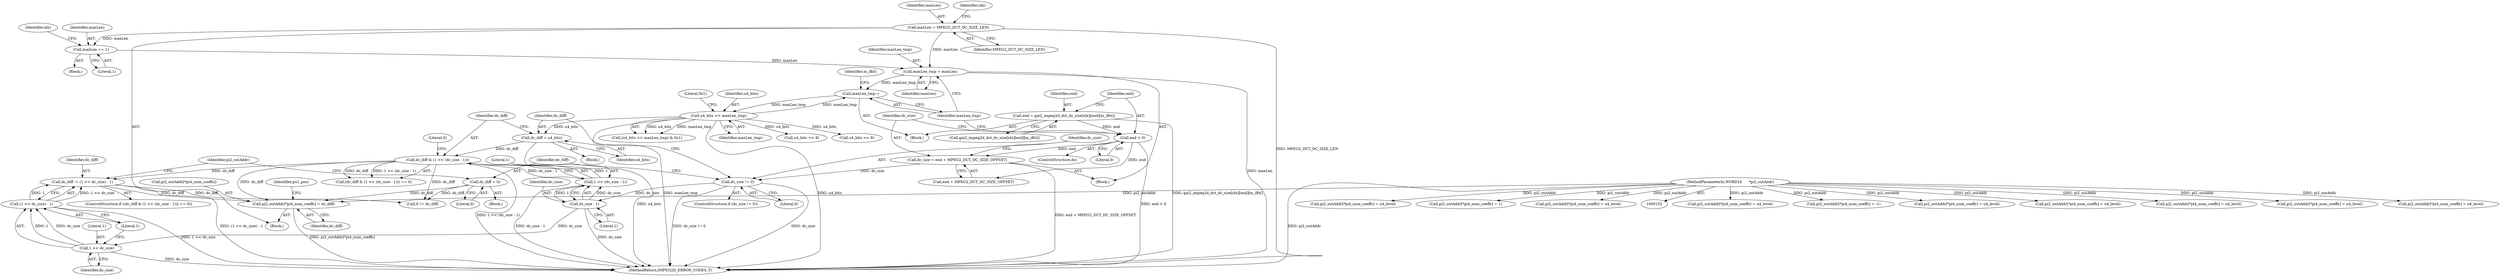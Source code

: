 digraph "0_Android_8b4ed5a23175b7ffa56eea4678db7287f825e985@pointer" {
"1000303" [label="(Call,pi2_outAddr[*pi4_num_coeffs] = dc_diff)"];
"1000291" [label="(Call,dc_diff -= (1 << dc_size) - 1)"];
"1000293" [label="(Call,(1 << dc_size) - 1)"];
"1000294" [label="(Call,1 << dc_size)"];
"1000287" [label="(Call,dc_size - 1)"];
"1000273" [label="(Call,dc_size != 0)"];
"1000267" [label="(Call,dc_size = end + MPEG2_DCT_DC_SIZE_OFFSET)"];
"1000264" [label="(Call,end > 0)"];
"1000255" [label="(Call,end = gai2_impeg2d_dct_dc_size[idx][end][m_iBit])"];
"1000283" [label="(Call,dc_diff & (1 << (dc_size - 1)))"];
"1000278" [label="(Call,dc_diff = u4_bits)"];
"1000251" [label="(Call,u4_bits >> maxLen_tmp)"];
"1000244" [label="(Call,maxLen_tmp--)"];
"1000238" [label="(Call,maxLen_tmp = maxLen)"];
"1000216" [label="(Call,maxLen = MPEG2_DCT_DC_SIZE_LEN)"];
"1000227" [label="(Call,maxLen += 1)"];
"1000285" [label="(Call,1 << (dc_size - 1))"];
"1000300" [label="(Call,dc_diff = 0)"];
"1000154" [label="(MethodParameterIn,WORD16      *pi2_outAddr)"];
"1000295" [label="(Literal,1)"];
"1000311" [label="(Identifier,pu1_pos)"];
"1000274" [label="(Identifier,dc_size)"];
"1000264" [label="(Call,end > 0)"];
"1000265" [label="(Identifier,end)"];
"1000302" [label="(Literal,0)"];
"1000227" [label="(Call,maxLen += 1)"];
"1000280" [label="(Identifier,u4_bits)"];
"1000636" [label="(Call,pi2_outAddr[*pi4_num_coeffs] = u4_level)"];
"1000291" [label="(Call,dc_diff -= (1 << dc_size) - 1)"];
"1000255" [label="(Call,end = gai2_impeg2d_dct_dc_size[idx][end][m_iBit])"];
"1000257" [label="(Call,gai2_impeg2d_dct_dc_size[idx][end][m_iBit])"];
"1000218" [label="(Identifier,MPEG2_DCT_DC_SIZE_LEN)"];
"1000347" [label="(Call,pi2_outAddr[*pi4_num_coeffs] = -1)"];
"1000289" [label="(Literal,1)"];
"1000211" [label="(Block,)"];
"1000425" [label="(Call,u4_bits >> 8)"];
"1000299" [label="(Block,)"];
"1000256" [label="(Identifier,end)"];
"1000269" [label="(Call,end + MPEG2_DCT_DC_SIZE_OFFSET)"];
"1000290" [label="(Literal,0)"];
"1000281" [label="(ControlStructure,if ((dc_diff & (1 << (dc_size - 1))) == 0))"];
"1000891" [label="(Call,pi2_outAddr[*pi4_num_coeffs] = u4_level)"];
"1001064" [label="(MethodReturn,IMPEG2D_ERROR_CODES_T)"];
"1000238" [label="(Call,maxLen_tmp = maxLen)"];
"1000706" [label="(Call,pi2_outAddr[*pi4_num_coeffs] = u4_level)"];
"1000279" [label="(Identifier,dc_diff)"];
"1000226" [label="(Block,)"];
"1000240" [label="(Identifier,maxLen)"];
"1000950" [label="(Call,pi2_outAddr[*pi4_num_coeffs] = u4_level)"];
"1000285" [label="(Call,1 << (dc_size - 1))"];
"1000278" [label="(Call,dc_diff = u4_bits)"];
"1000216" [label="(Call,maxLen = MPEG2_DCT_DC_SIZE_LEN)"];
"1000750" [label="(Call,u4_bits >> 8)"];
"1000286" [label="(Literal,1)"];
"1001020" [label="(Call,pi2_outAddr[*pi4_num_coeffs] = u4_level)"];
"1000231" [label="(Identifier,idx)"];
"1000251" [label="(Call,u4_bits >> maxLen_tmp)"];
"1000254" [label="(Literal,0x1)"];
"1000283" [label="(Call,dc_diff & (1 << (dc_size - 1)))"];
"1000287" [label="(Call,dc_size - 1)"];
"1000242" [label="(ControlStructure,do)"];
"1000282" [label="(Call,(dc_diff & (1 << (dc_size - 1))) == 0)"];
"1000794" [label="(Call,pi2_outAddr[*pi4_num_coeffs] = u4_level)"];
"1000253" [label="(Identifier,maxLen_tmp)"];
"1000239" [label="(Identifier,maxLen_tmp)"];
"1000252" [label="(Identifier,u4_bits)"];
"1000284" [label="(Identifier,dc_diff)"];
"1000250" [label="(Call,(u4_bits >> maxLen_tmp) & 0x1)"];
"1000301" [label="(Identifier,dc_diff)"];
"1000247" [label="(Identifier,m_iBit)"];
"1000245" [label="(Identifier,maxLen_tmp)"];
"1000467" [label="(Call,pi2_outAddr[*pi4_num_coeffs] = u4_level)"];
"1000288" [label="(Identifier,dc_size)"];
"1000229" [label="(Literal,1)"];
"1000244" [label="(Call,maxLen_tmp--)"];
"1000303" [label="(Call,pi2_outAddr[*pi4_num_coeffs] = dc_diff)"];
"1000154" [label="(MethodParameterIn,WORD16      *pi2_outAddr)"];
"1000308" [label="(Identifier,dc_diff)"];
"1000268" [label="(Identifier,dc_size)"];
"1000304" [label="(Call,pi2_outAddr[*pi4_num_coeffs])"];
"1000272" [label="(ControlStructure,if (dc_size != 0))"];
"1000276" [label="(Block,)"];
"1000217" [label="(Identifier,maxLen)"];
"1000300" [label="(Call,dc_diff = 0)"];
"1000305" [label="(Identifier,pi2_outAddr)"];
"1000297" [label="(Literal,1)"];
"1000267" [label="(Call,dc_size = end + MPEG2_DCT_DC_SIZE_OFFSET)"];
"1000232" [label="(Block,)"];
"1000321" [label="(Call,0 != dc_diff)"];
"1000356" [label="(Call,pi2_outAddr[*pi4_num_coeffs] = 1)"];
"1000294" [label="(Call,1 << dc_size)"];
"1000273" [label="(Call,dc_size != 0)"];
"1000275" [label="(Literal,0)"];
"1000220" [label="(Identifier,idx)"];
"1000292" [label="(Identifier,dc_diff)"];
"1000293" [label="(Call,(1 << dc_size) - 1)"];
"1000296" [label="(Identifier,dc_size)"];
"1000243" [label="(Block,)"];
"1000577" [label="(Call,pi2_outAddr[*pi4_num_coeffs] = u4_level)"];
"1000228" [label="(Identifier,maxLen)"];
"1000266" [label="(Literal,0)"];
"1000303" -> "1000211"  [label="AST: "];
"1000303" -> "1000308"  [label="CFG: "];
"1000304" -> "1000303"  [label="AST: "];
"1000308" -> "1000303"  [label="AST: "];
"1000311" -> "1000303"  [label="CFG: "];
"1000303" -> "1001064"  [label="DDG: pi2_outAddr[*pi4_num_coeffs]"];
"1000291" -> "1000303"  [label="DDG: dc_diff"];
"1000283" -> "1000303"  [label="DDG: dc_diff"];
"1000300" -> "1000303"  [label="DDG: dc_diff"];
"1000154" -> "1000303"  [label="DDG: pi2_outAddr"];
"1000291" -> "1000281"  [label="AST: "];
"1000291" -> "1000293"  [label="CFG: "];
"1000292" -> "1000291"  [label="AST: "];
"1000293" -> "1000291"  [label="AST: "];
"1000305" -> "1000291"  [label="CFG: "];
"1000291" -> "1001064"  [label="DDG: (1 << dc_size) - 1"];
"1000293" -> "1000291"  [label="DDG: 1 << dc_size"];
"1000293" -> "1000291"  [label="DDG: 1"];
"1000283" -> "1000291"  [label="DDG: dc_diff"];
"1000291" -> "1000321"  [label="DDG: dc_diff"];
"1000293" -> "1000297"  [label="CFG: "];
"1000294" -> "1000293"  [label="AST: "];
"1000297" -> "1000293"  [label="AST: "];
"1000293" -> "1001064"  [label="DDG: 1 << dc_size"];
"1000294" -> "1000293"  [label="DDG: 1"];
"1000294" -> "1000293"  [label="DDG: dc_size"];
"1000294" -> "1000296"  [label="CFG: "];
"1000295" -> "1000294"  [label="AST: "];
"1000296" -> "1000294"  [label="AST: "];
"1000297" -> "1000294"  [label="CFG: "];
"1000294" -> "1001064"  [label="DDG: dc_size"];
"1000287" -> "1000294"  [label="DDG: dc_size"];
"1000287" -> "1000285"  [label="AST: "];
"1000287" -> "1000289"  [label="CFG: "];
"1000288" -> "1000287"  [label="AST: "];
"1000289" -> "1000287"  [label="AST: "];
"1000285" -> "1000287"  [label="CFG: "];
"1000287" -> "1001064"  [label="DDG: dc_size"];
"1000287" -> "1000285"  [label="DDG: dc_size"];
"1000287" -> "1000285"  [label="DDG: 1"];
"1000273" -> "1000287"  [label="DDG: dc_size"];
"1000273" -> "1000272"  [label="AST: "];
"1000273" -> "1000275"  [label="CFG: "];
"1000274" -> "1000273"  [label="AST: "];
"1000275" -> "1000273"  [label="AST: "];
"1000279" -> "1000273"  [label="CFG: "];
"1000301" -> "1000273"  [label="CFG: "];
"1000273" -> "1001064"  [label="DDG: dc_size"];
"1000273" -> "1001064"  [label="DDG: dc_size != 0"];
"1000267" -> "1000273"  [label="DDG: dc_size"];
"1000267" -> "1000232"  [label="AST: "];
"1000267" -> "1000269"  [label="CFG: "];
"1000268" -> "1000267"  [label="AST: "];
"1000269" -> "1000267"  [label="AST: "];
"1000274" -> "1000267"  [label="CFG: "];
"1000267" -> "1001064"  [label="DDG: end + MPEG2_DCT_DC_SIZE_OFFSET"];
"1000264" -> "1000267"  [label="DDG: end"];
"1000264" -> "1000242"  [label="AST: "];
"1000264" -> "1000266"  [label="CFG: "];
"1000265" -> "1000264"  [label="AST: "];
"1000266" -> "1000264"  [label="AST: "];
"1000245" -> "1000264"  [label="CFG: "];
"1000268" -> "1000264"  [label="CFG: "];
"1000264" -> "1001064"  [label="DDG: end > 0"];
"1000255" -> "1000264"  [label="DDG: end"];
"1000264" -> "1000269"  [label="DDG: end"];
"1000255" -> "1000243"  [label="AST: "];
"1000255" -> "1000257"  [label="CFG: "];
"1000256" -> "1000255"  [label="AST: "];
"1000257" -> "1000255"  [label="AST: "];
"1000265" -> "1000255"  [label="CFG: "];
"1000255" -> "1001064"  [label="DDG: gai2_impeg2d_dct_dc_size[idx][end][m_iBit]"];
"1000283" -> "1000282"  [label="AST: "];
"1000283" -> "1000285"  [label="CFG: "];
"1000284" -> "1000283"  [label="AST: "];
"1000285" -> "1000283"  [label="AST: "];
"1000290" -> "1000283"  [label="CFG: "];
"1000283" -> "1001064"  [label="DDG: 1 << (dc_size - 1)"];
"1000283" -> "1000282"  [label="DDG: dc_diff"];
"1000283" -> "1000282"  [label="DDG: 1 << (dc_size - 1)"];
"1000278" -> "1000283"  [label="DDG: dc_diff"];
"1000285" -> "1000283"  [label="DDG: 1"];
"1000285" -> "1000283"  [label="DDG: dc_size - 1"];
"1000283" -> "1000321"  [label="DDG: dc_diff"];
"1000278" -> "1000276"  [label="AST: "];
"1000278" -> "1000280"  [label="CFG: "];
"1000279" -> "1000278"  [label="AST: "];
"1000280" -> "1000278"  [label="AST: "];
"1000284" -> "1000278"  [label="CFG: "];
"1000278" -> "1001064"  [label="DDG: u4_bits"];
"1000251" -> "1000278"  [label="DDG: u4_bits"];
"1000251" -> "1000250"  [label="AST: "];
"1000251" -> "1000253"  [label="CFG: "];
"1000252" -> "1000251"  [label="AST: "];
"1000253" -> "1000251"  [label="AST: "];
"1000254" -> "1000251"  [label="CFG: "];
"1000251" -> "1001064"  [label="DDG: maxLen_tmp"];
"1000251" -> "1001064"  [label="DDG: u4_bits"];
"1000251" -> "1000244"  [label="DDG: maxLen_tmp"];
"1000251" -> "1000250"  [label="DDG: u4_bits"];
"1000251" -> "1000250"  [label="DDG: maxLen_tmp"];
"1000244" -> "1000251"  [label="DDG: maxLen_tmp"];
"1000251" -> "1000425"  [label="DDG: u4_bits"];
"1000251" -> "1000750"  [label="DDG: u4_bits"];
"1000244" -> "1000243"  [label="AST: "];
"1000244" -> "1000245"  [label="CFG: "];
"1000245" -> "1000244"  [label="AST: "];
"1000247" -> "1000244"  [label="CFG: "];
"1000238" -> "1000244"  [label="DDG: maxLen_tmp"];
"1000238" -> "1000232"  [label="AST: "];
"1000238" -> "1000240"  [label="CFG: "];
"1000239" -> "1000238"  [label="AST: "];
"1000240" -> "1000238"  [label="AST: "];
"1000245" -> "1000238"  [label="CFG: "];
"1000238" -> "1001064"  [label="DDG: maxLen"];
"1000216" -> "1000238"  [label="DDG: maxLen"];
"1000227" -> "1000238"  [label="DDG: maxLen"];
"1000216" -> "1000211"  [label="AST: "];
"1000216" -> "1000218"  [label="CFG: "];
"1000217" -> "1000216"  [label="AST: "];
"1000218" -> "1000216"  [label="AST: "];
"1000220" -> "1000216"  [label="CFG: "];
"1000216" -> "1001064"  [label="DDG: MPEG2_DCT_DC_SIZE_LEN"];
"1000216" -> "1000227"  [label="DDG: maxLen"];
"1000227" -> "1000226"  [label="AST: "];
"1000227" -> "1000229"  [label="CFG: "];
"1000228" -> "1000227"  [label="AST: "];
"1000229" -> "1000227"  [label="AST: "];
"1000231" -> "1000227"  [label="CFG: "];
"1000286" -> "1000285"  [label="AST: "];
"1000285" -> "1001064"  [label="DDG: dc_size - 1"];
"1000300" -> "1000299"  [label="AST: "];
"1000300" -> "1000302"  [label="CFG: "];
"1000301" -> "1000300"  [label="AST: "];
"1000302" -> "1000300"  [label="AST: "];
"1000305" -> "1000300"  [label="CFG: "];
"1000300" -> "1000321"  [label="DDG: dc_diff"];
"1000154" -> "1000152"  [label="AST: "];
"1000154" -> "1001064"  [label="DDG: pi2_outAddr"];
"1000154" -> "1000347"  [label="DDG: pi2_outAddr"];
"1000154" -> "1000356"  [label="DDG: pi2_outAddr"];
"1000154" -> "1000467"  [label="DDG: pi2_outAddr"];
"1000154" -> "1000577"  [label="DDG: pi2_outAddr"];
"1000154" -> "1000636"  [label="DDG: pi2_outAddr"];
"1000154" -> "1000706"  [label="DDG: pi2_outAddr"];
"1000154" -> "1000794"  [label="DDG: pi2_outAddr"];
"1000154" -> "1000891"  [label="DDG: pi2_outAddr"];
"1000154" -> "1000950"  [label="DDG: pi2_outAddr"];
"1000154" -> "1001020"  [label="DDG: pi2_outAddr"];
}
